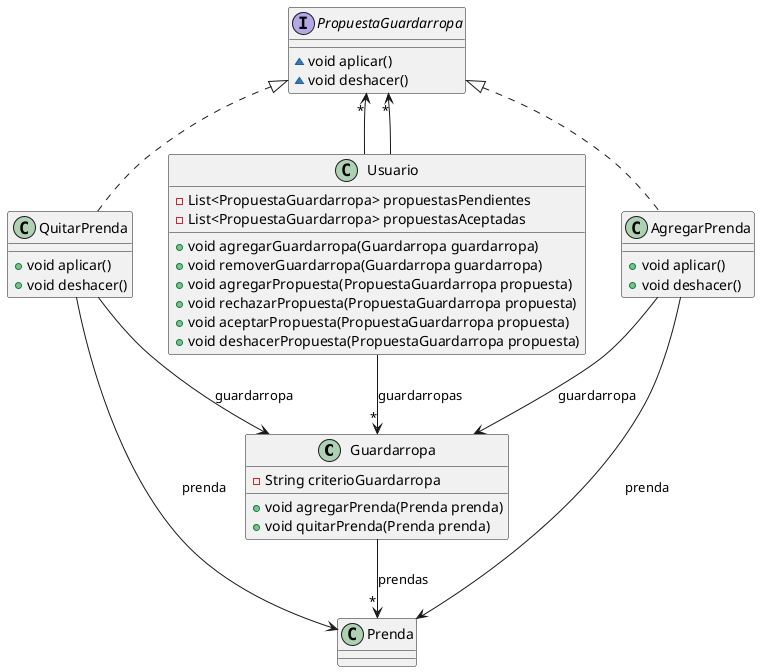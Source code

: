 @startuml

class Guardarropa {
- String criterioGuardarropa
+ void agregarPrenda(Prenda prenda)
+ void quitarPrenda(Prenda prenda)
}

Interface PropuestaGuardarropa {
~ void aplicar()
~ void deshacer()
}

class AgregarPrenda {
+ void aplicar()
+ void deshacer()
}

class QuitarPrenda {
+ void aplicar()
+ void deshacer()
}

class Usuario {
- List<PropuestaGuardarropa> propuestasPendientes
- List<PropuestaGuardarropa> propuestasAceptadas
+ void agregarGuardarropa(Guardarropa guardarropa)
+ void removerGuardarropa(Guardarropa guardarropa)
+ void agregarPropuesta(PropuestaGuardarropa propuesta)
+ void rechazarPropuesta(PropuestaGuardarropa propuesta)
+ void aceptarPropuesta(PropuestaGuardarropa propuesta)
+ void deshacerPropuesta(PropuestaGuardarropa propuesta)
}

Prenda "*" <--up Guardarropa: prendas
PropuestaGuardarropa <|.. AgregarPrenda
PropuestaGuardarropa <|.. QuitarPrenda
Guardarropa <--up AgregarPrenda: guardarropa
Prenda <--up AgregarPrenda: prenda
Guardarropa <--up QuitarPrenda: guardarropa
Prenda <--up QuitarPrenda: prenda
Guardarropa "*" <--up Usuario: guardarropas
PropuestaGuardarropa "*" <-- Usuario
PropuestaGuardarropa "*" <-- Usuario

@enduml